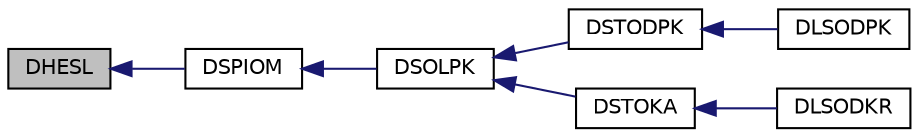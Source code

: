 digraph G
{
  edge [fontname="Helvetica",fontsize="10",labelfontname="Helvetica",labelfontsize="10"];
  node [fontname="Helvetica",fontsize="10",shape=record];
  rankdir=LR;
  Node1 [label="DHESL",height=0.2,width=0.4,color="black", fillcolor="grey75", style="filled" fontcolor="black"];
  Node1 -> Node2 [dir=back,color="midnightblue",fontsize="10",style="solid",fontname="Helvetica"];
  Node2 [label="DSPIOM",height=0.2,width=0.4,color="black", fillcolor="white", style="filled",URL="$opkda1_8f90.html#abee56e608d953c8f2187dbf9fe897ef5"];
  Node2 -> Node3 [dir=back,color="midnightblue",fontsize="10",style="solid",fontname="Helvetica"];
  Node3 [label="DSOLPK",height=0.2,width=0.4,color="black", fillcolor="white", style="filled",URL="$opkda1_8f90.html#af331105343b0c9a91b55e7ad201199c0"];
  Node3 -> Node4 [dir=back,color="midnightblue",fontsize="10",style="solid",fontname="Helvetica"];
  Node4 [label="DSTODPK",height=0.2,width=0.4,color="black", fillcolor="white", style="filled",URL="$opkda1_8f90.html#ac316a22658cc40e317285fa52583a0bc"];
  Node4 -> Node5 [dir=back,color="midnightblue",fontsize="10",style="solid",fontname="Helvetica"];
  Node5 [label="DLSODPK",height=0.2,width=0.4,color="black", fillcolor="white", style="filled",URL="$opkdmain_8f90.html#abfd1fd76148d80747a6fd105a6c3cca8"];
  Node3 -> Node6 [dir=back,color="midnightblue",fontsize="10",style="solid",fontname="Helvetica"];
  Node6 [label="DSTOKA",height=0.2,width=0.4,color="black", fillcolor="white", style="filled",URL="$opkda1_8f90.html#aa5d15943200f3d1261087a7d67337822"];
  Node6 -> Node7 [dir=back,color="midnightblue",fontsize="10",style="solid",fontname="Helvetica"];
  Node7 [label="DLSODKR",height=0.2,width=0.4,color="black", fillcolor="white", style="filled",URL="$opkdmain_8f90.html#afd6a4d460cf75c6278c36e819dc9c763"];
}

